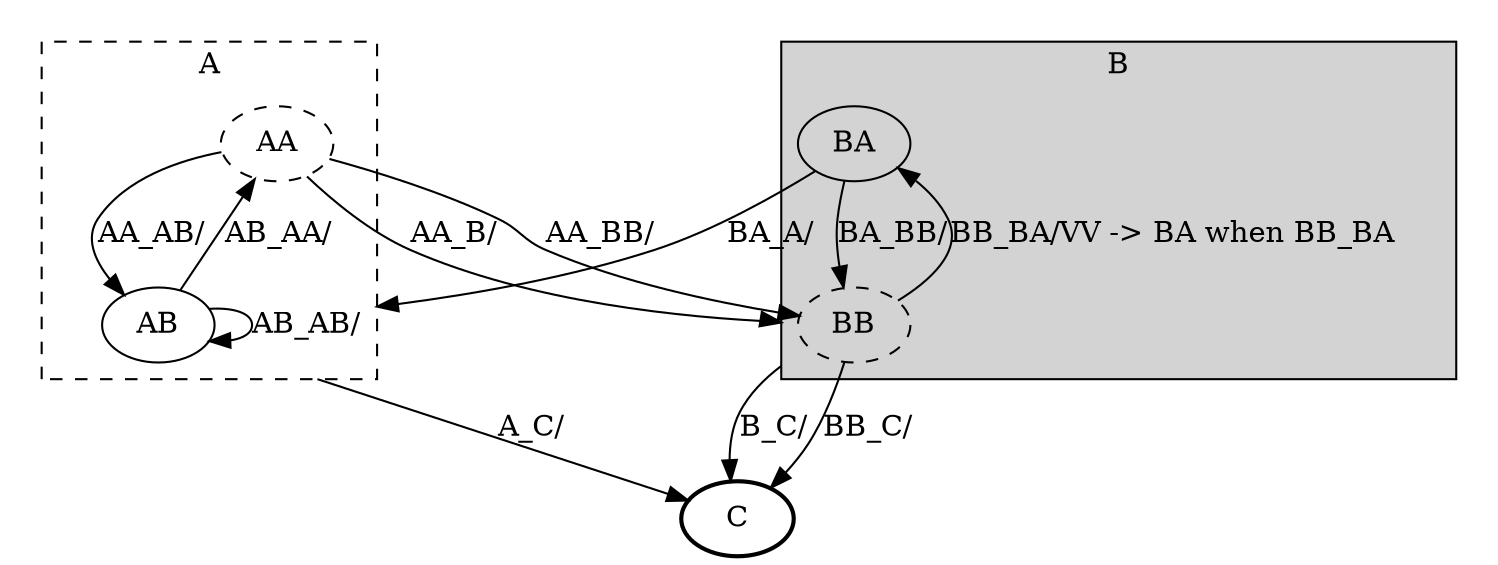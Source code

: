 digraph G {
  compound=true;

  subgraph cluster1001 {
    style=invis;
    subgraph cluster1 {
      style="visible, dashed";
      label = "A"
      AA [style="dashed"];
      AB [];
    }
  }
  subgraph cluster1004 {
    style=invis;
    subgraph cluster4 {
      style="visible, filled";
      label = "B"
      BA [style="filled"];
      BB [style="dashed"];
    }
  }
  C [style="bold"];
  AB -> C [ltail=cluster1, label="A_C/"];
  AA -> AB [label="AA_AB/"];
  AA -> BB [lhead=cluster4, label="AA_B/"];
  AA -> BB [label="AA_BB/"];
  AB -> AA [label="AB_AA/"];
  AB -> AB [label="AB_AB/"];
  BB -> C [ltail=cluster4, label="B_C/"];
  BA -> AB [lhead=cluster1, label="BA_A/"];
  BA -> BB [label="BA_BB/"];
  BB -> BA [label="BB_BA/VV -> BA when BB_BA"];
  BB -> C [label="BB_C/"];
}
